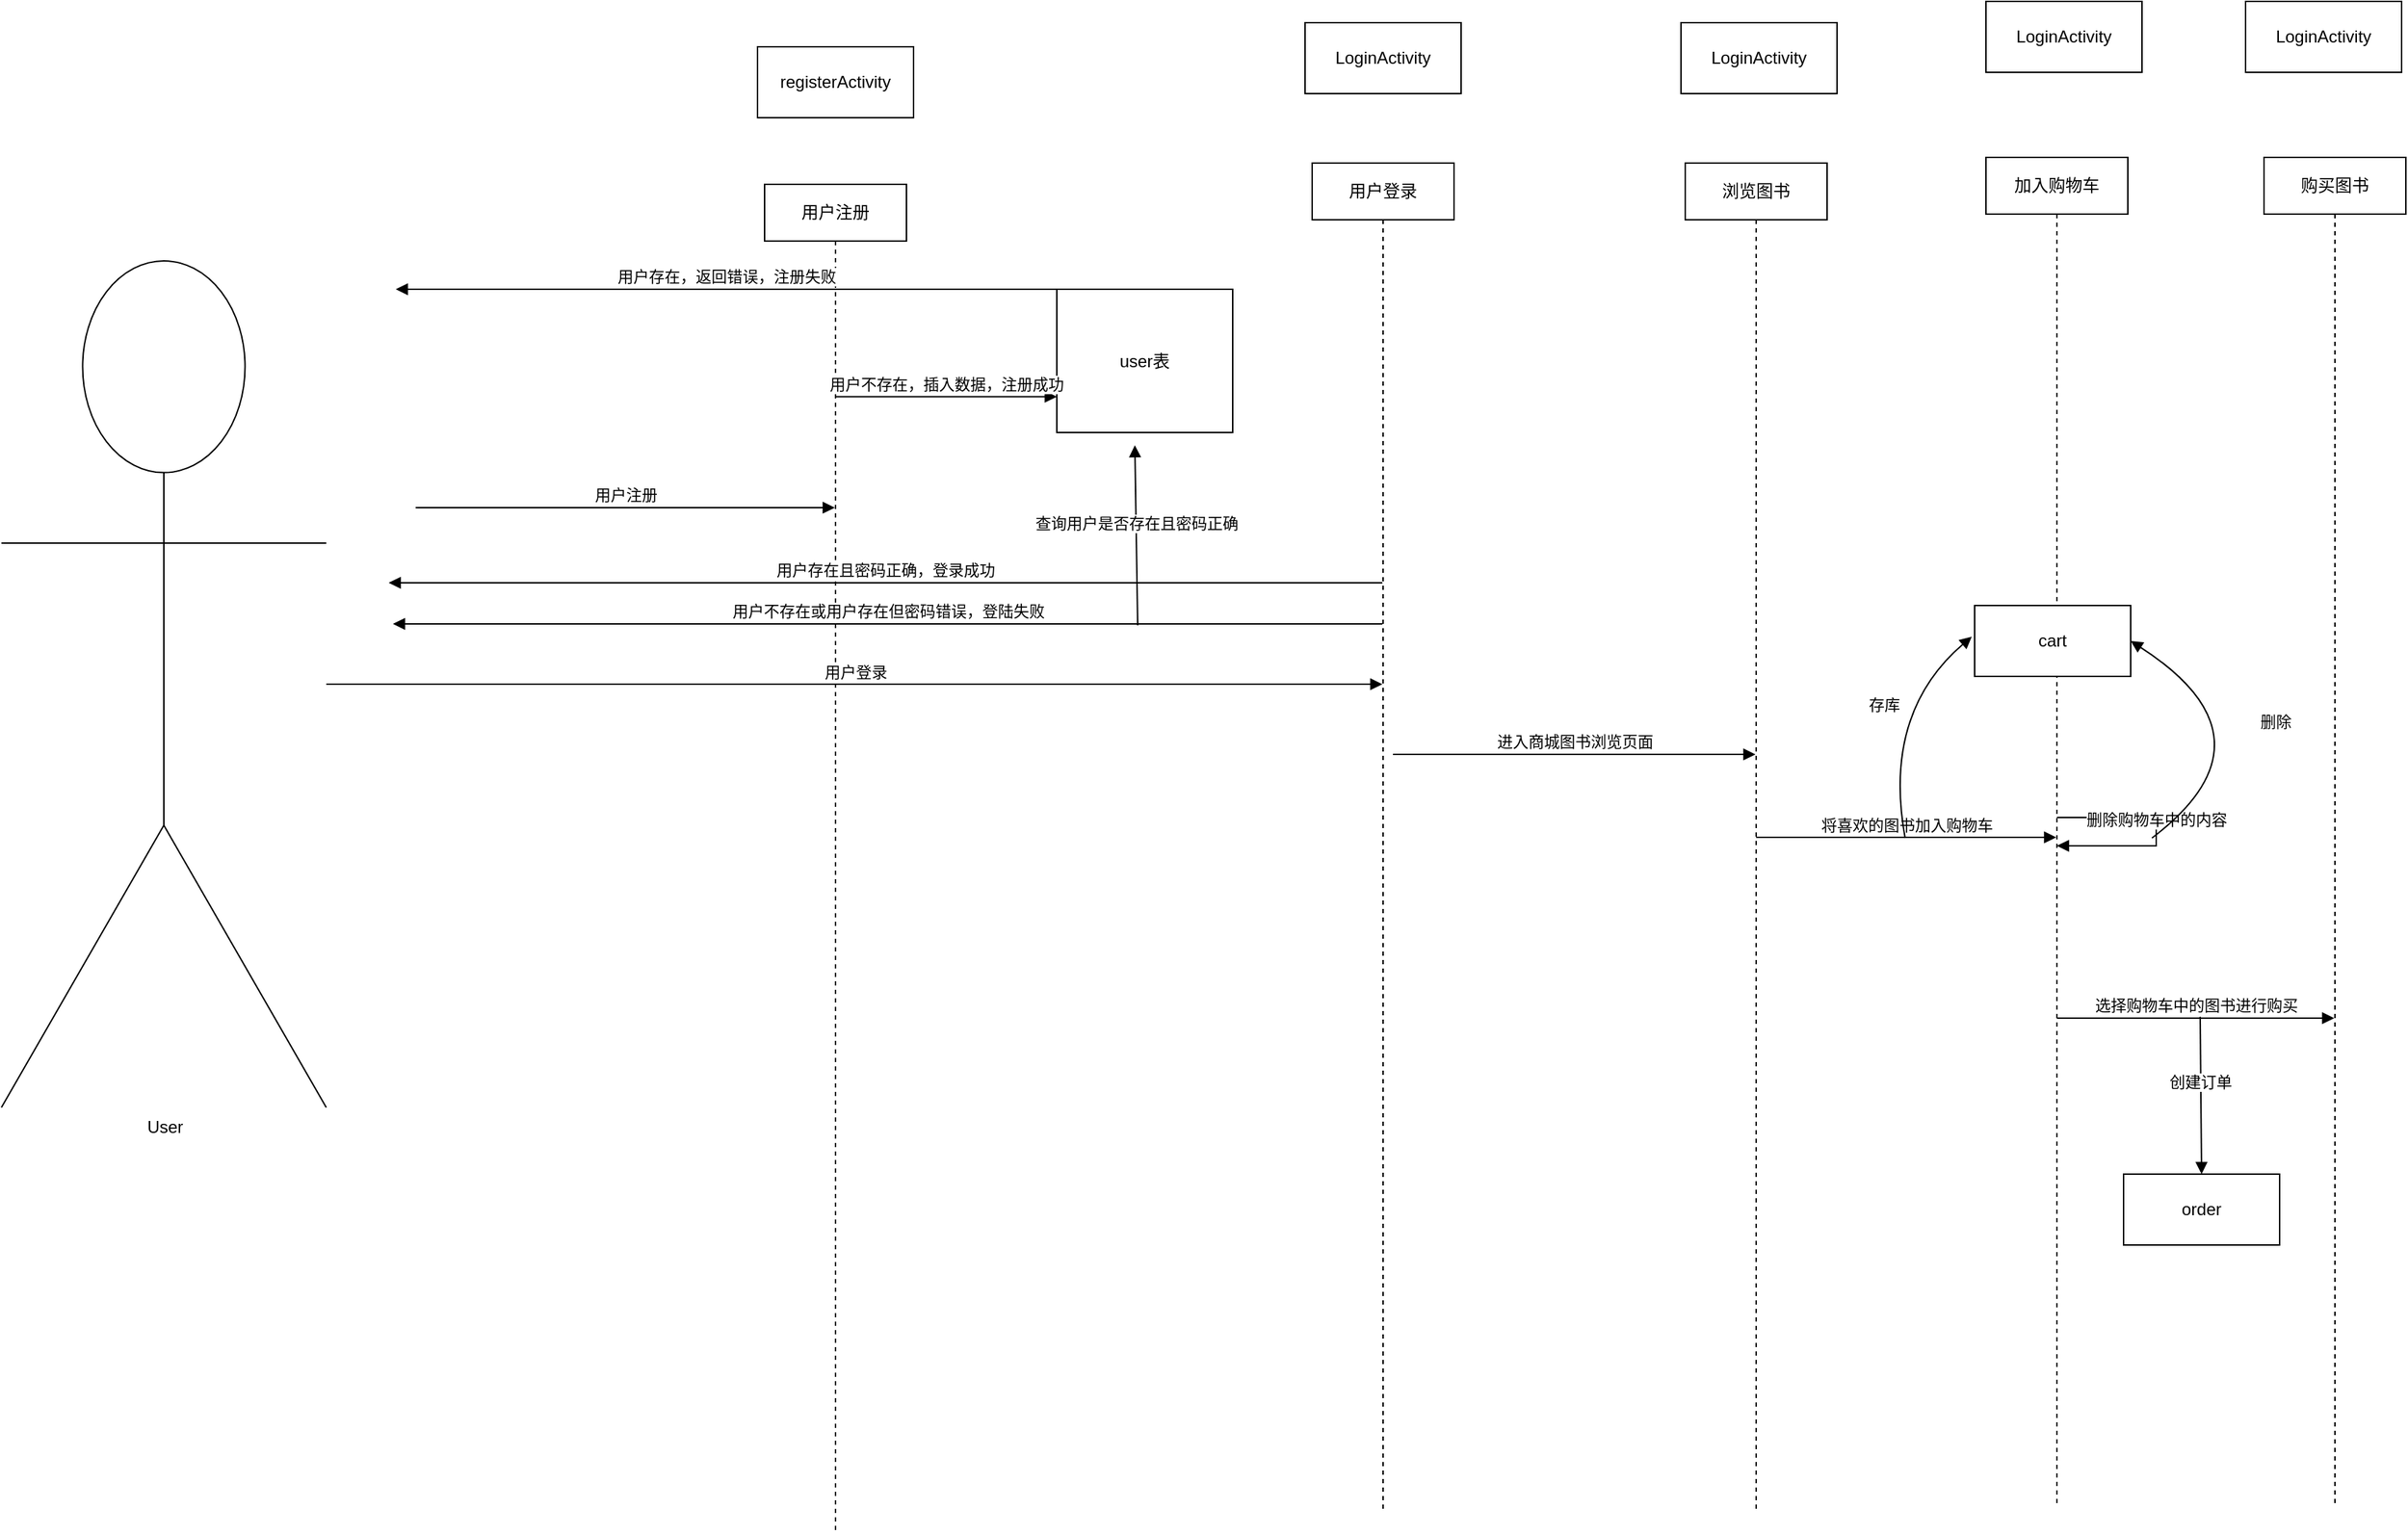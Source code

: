 <mxfile version="24.4.15" type="github">
  <diagram name="第 1 页" id="EKEbSNTzWzbHu82JW9sO">
    <mxGraphModel dx="4363" dy="810" grid="0" gridSize="10" guides="1" tooltips="1" connect="1" arrows="1" fold="1" page="0" pageScale="1" pageWidth="827" pageHeight="1169" background="none" math="0" shadow="0">
      <root>
        <mxCell id="0" />
        <mxCell id="1" parent="0" />
        <mxCell id="iYiQq3-fZmoMmVhn4vT--2" value="&lt;div&gt;&lt;span style=&quot;background-color: initial;&quot;&gt;用户注册&lt;/span&gt;&lt;br&gt;&lt;/div&gt;" style="shape=umlLifeline;perimeter=lifelinePerimeter;whiteSpace=wrap;html=1;container=1;dropTarget=0;collapsible=0;recursiveResize=0;outlineConnect=0;portConstraint=eastwest;newEdgeStyle={&quot;curved&quot;:0,&quot;rounded&quot;:0};fontColor=default;" vertex="1" parent="1">
          <mxGeometry x="-1153" y="1375" width="100" height="951" as="geometry" />
        </mxCell>
        <mxCell id="iYiQq3-fZmoMmVhn4vT--4" value="User" style="shape=umlActor;verticalLabelPosition=bottom;verticalAlign=top;html=1;fontColor=default;" vertex="1" parent="1">
          <mxGeometry x="-1691" y="1429" width="229" height="597" as="geometry" />
        </mxCell>
        <mxCell id="iYiQq3-fZmoMmVhn4vT--5" value="user表" style="html=1;whiteSpace=wrap;fontColor=default;" vertex="1" parent="1">
          <mxGeometry x="-947" y="1449" width="124" height="101" as="geometry" />
        </mxCell>
        <mxCell id="iYiQq3-fZmoMmVhn4vT--6" value="用户注册" style="html=1;verticalAlign=bottom;endArrow=block;curved=0;rounded=0;fontColor=default;" edge="1" parent="1" target="iYiQq3-fZmoMmVhn4vT--2">
          <mxGeometry width="80" relative="1" as="geometry">
            <mxPoint x="-1399" y="1603" as="sourcePoint" />
            <mxPoint x="-1319" y="1603" as="targetPoint" />
          </mxGeometry>
        </mxCell>
        <mxCell id="iYiQq3-fZmoMmVhn4vT--7" value="用户登录" style="shape=umlLifeline;perimeter=lifelinePerimeter;whiteSpace=wrap;html=1;container=1;dropTarget=0;collapsible=0;recursiveResize=0;outlineConnect=0;portConstraint=eastwest;newEdgeStyle={&quot;curved&quot;:0,&quot;rounded&quot;:0};fontColor=default;" vertex="1" parent="1">
          <mxGeometry x="-767" y="1360" width="100" height="951" as="geometry" />
        </mxCell>
        <mxCell id="iYiQq3-fZmoMmVhn4vT--10" value="用户登录" style="html=1;verticalAlign=bottom;endArrow=block;curved=0;rounded=0;fontColor=default;" edge="1" parent="1" source="iYiQq3-fZmoMmVhn4vT--4" target="iYiQq3-fZmoMmVhn4vT--7">
          <mxGeometry width="80" relative="1" as="geometry">
            <mxPoint x="-1252" y="1704" as="sourcePoint" />
            <mxPoint x="-1172" y="1704" as="targetPoint" />
          </mxGeometry>
        </mxCell>
        <mxCell id="iYiQq3-fZmoMmVhn4vT--11" value="用户不存在，插入数据，注册成功" style="html=1;verticalAlign=bottom;endArrow=block;curved=0;rounded=0;entryX=0;entryY=0.75;entryDx=0;entryDy=0;fontColor=default;" edge="1" parent="1" source="iYiQq3-fZmoMmVhn4vT--2" target="iYiQq3-fZmoMmVhn4vT--5">
          <mxGeometry width="80" relative="1" as="geometry">
            <mxPoint x="-1225" y="1614" as="sourcePoint" />
            <mxPoint x="-1145" y="1614" as="targetPoint" />
          </mxGeometry>
        </mxCell>
        <mxCell id="iYiQq3-fZmoMmVhn4vT--12" value="registerActivity" style="html=1;whiteSpace=wrap;fontColor=default;" vertex="1" parent="1">
          <mxGeometry x="-1158" y="1278" width="110" height="50" as="geometry" />
        </mxCell>
        <mxCell id="iYiQq3-fZmoMmVhn4vT--14" value="LoginActivity" style="html=1;whiteSpace=wrap;fontColor=default;" vertex="1" parent="1">
          <mxGeometry x="-772" y="1261" width="110" height="50" as="geometry" />
        </mxCell>
        <mxCell id="iYiQq3-fZmoMmVhn4vT--15" value="用户存在，返回错误，注册失败" style="html=1;verticalAlign=bottom;endArrow=block;curved=0;rounded=0;exitX=0;exitY=0;exitDx=0;exitDy=0;fontColor=default;" edge="1" parent="1" source="iYiQq3-fZmoMmVhn4vT--5">
          <mxGeometry width="80" relative="1" as="geometry">
            <mxPoint x="-1175" y="1612" as="sourcePoint" />
            <mxPoint x="-1413" y="1449" as="targetPoint" />
          </mxGeometry>
        </mxCell>
        <mxCell id="iYiQq3-fZmoMmVhn4vT--18" value="查询用户是否存在且密码正确" style="html=1;verticalAlign=bottom;endArrow=block;curved=0;rounded=0;fontColor=default;" edge="1" parent="1">
          <mxGeometry width="80" relative="1" as="geometry">
            <mxPoint x="-890" y="1686" as="sourcePoint" />
            <mxPoint x="-892" y="1559" as="targetPoint" />
          </mxGeometry>
        </mxCell>
        <mxCell id="iYiQq3-fZmoMmVhn4vT--20" value="用户存在且密码正确，登录成功" style="html=1;verticalAlign=bottom;endArrow=block;curved=0;rounded=0;" edge="1" parent="1" source="iYiQq3-fZmoMmVhn4vT--7">
          <mxGeometry width="80" relative="1" as="geometry">
            <mxPoint x="-888" y="1656" as="sourcePoint" />
            <mxPoint x="-1418" y="1656" as="targetPoint" />
          </mxGeometry>
        </mxCell>
        <mxCell id="iYiQq3-fZmoMmVhn4vT--21" value="用户不存在或用户存在但密码错误，登陆失败" style="html=1;verticalAlign=bottom;endArrow=block;curved=0;rounded=0;" edge="1" parent="1" source="iYiQq3-fZmoMmVhn4vT--7">
          <mxGeometry width="80" relative="1" as="geometry">
            <mxPoint x="-1123" y="1538" as="sourcePoint" />
            <mxPoint x="-1415" y="1685" as="targetPoint" />
          </mxGeometry>
        </mxCell>
        <mxCell id="iYiQq3-fZmoMmVhn4vT--22" value="浏览图书" style="shape=umlLifeline;perimeter=lifelinePerimeter;whiteSpace=wrap;html=1;container=1;dropTarget=0;collapsible=0;recursiveResize=0;outlineConnect=0;portConstraint=eastwest;newEdgeStyle={&quot;curved&quot;:0,&quot;rounded&quot;:0};fontColor=default;" vertex="1" parent="1">
          <mxGeometry x="-504" y="1360" width="100" height="951" as="geometry" />
        </mxCell>
        <mxCell id="iYiQq3-fZmoMmVhn4vT--23" value="加入购物车" style="shape=umlLifeline;perimeter=lifelinePerimeter;whiteSpace=wrap;html=1;container=1;dropTarget=0;collapsible=0;recursiveResize=0;outlineConnect=0;portConstraint=eastwest;newEdgeStyle={&quot;curved&quot;:0,&quot;rounded&quot;:0};fontColor=default;" vertex="1" parent="1">
          <mxGeometry x="-292" y="1356" width="100" height="951" as="geometry" />
        </mxCell>
        <mxCell id="iYiQq3-fZmoMmVhn4vT--24" value="购买图书" style="shape=umlLifeline;perimeter=lifelinePerimeter;whiteSpace=wrap;html=1;container=1;dropTarget=0;collapsible=0;recursiveResize=0;outlineConnect=0;portConstraint=eastwest;newEdgeStyle={&quot;curved&quot;:0,&quot;rounded&quot;:0};fontColor=default;" vertex="1" parent="1">
          <mxGeometry x="-96" y="1356" width="100" height="951" as="geometry" />
        </mxCell>
        <mxCell id="iYiQq3-fZmoMmVhn4vT--26" value="LoginActivity" style="html=1;whiteSpace=wrap;fontColor=default;" vertex="1" parent="1">
          <mxGeometry x="-507" y="1261" width="110" height="50" as="geometry" />
        </mxCell>
        <mxCell id="iYiQq3-fZmoMmVhn4vT--27" value="LoginActivity" style="html=1;whiteSpace=wrap;fontColor=default;" vertex="1" parent="1">
          <mxGeometry x="-292" y="1246" width="110" height="50" as="geometry" />
        </mxCell>
        <mxCell id="iYiQq3-fZmoMmVhn4vT--28" value="LoginActivity" style="html=1;whiteSpace=wrap;fontColor=default;" vertex="1" parent="1">
          <mxGeometry x="-109" y="1246" width="110" height="50" as="geometry" />
        </mxCell>
        <mxCell id="iYiQq3-fZmoMmVhn4vT--29" value="进入商城图书浏览页面" style="html=1;verticalAlign=bottom;endArrow=block;curved=0;rounded=0;" edge="1" parent="1" target="iYiQq3-fZmoMmVhn4vT--22">
          <mxGeometry width="80" relative="1" as="geometry">
            <mxPoint x="-710" y="1777" as="sourcePoint" />
            <mxPoint x="-653" y="1777" as="targetPoint" />
          </mxGeometry>
        </mxCell>
        <mxCell id="iYiQq3-fZmoMmVhn4vT--30" value="将喜欢的图书加入购物车" style="html=1;verticalAlign=bottom;endArrow=block;curved=0;rounded=0;" edge="1" parent="1" source="iYiQq3-fZmoMmVhn4vT--22" target="iYiQq3-fZmoMmVhn4vT--23">
          <mxGeometry width="80" relative="1" as="geometry">
            <mxPoint x="-388" y="1784" as="sourcePoint" />
            <mxPoint x="-308" y="1885" as="targetPoint" />
          </mxGeometry>
        </mxCell>
        <mxCell id="iYiQq3-fZmoMmVhn4vT--32" value="删除购物车中的内容" style="html=1;verticalAlign=bottom;endArrow=block;curved=0;rounded=0;" edge="1" parent="1" source="iYiQq3-fZmoMmVhn4vT--23" target="iYiQq3-fZmoMmVhn4vT--23">
          <mxGeometry width="80" relative="1" as="geometry">
            <mxPoint x="-210" y="1965" as="sourcePoint" />
            <mxPoint x="-130" y="1965" as="targetPoint" />
          </mxGeometry>
        </mxCell>
        <mxCell id="iYiQq3-fZmoMmVhn4vT--33" value="选择购物车中的图书进行购买" style="html=1;verticalAlign=bottom;endArrow=block;curved=0;rounded=0;" edge="1" parent="1" source="iYiQq3-fZmoMmVhn4vT--23" target="iYiQq3-fZmoMmVhn4vT--24">
          <mxGeometry width="80" relative="1" as="geometry">
            <mxPoint x="-127" y="1972" as="sourcePoint" />
            <mxPoint x="-135" y="1638" as="targetPoint" />
            <Array as="points">
              <mxPoint x="-147" y="1963" />
            </Array>
          </mxGeometry>
        </mxCell>
        <mxCell id="iYiQq3-fZmoMmVhn4vT--34" value="cart" style="html=1;whiteSpace=wrap;" vertex="1" parent="1">
          <mxGeometry x="-300" y="1672" width="110" height="50" as="geometry" />
        </mxCell>
        <mxCell id="iYiQq3-fZmoMmVhn4vT--35" value="order" style="html=1;whiteSpace=wrap;" vertex="1" parent="1">
          <mxGeometry x="-195" y="2073" width="110" height="50" as="geometry" />
        </mxCell>
        <mxCell id="iYiQq3-fZmoMmVhn4vT--38" value="存库" style="html=1;verticalAlign=bottom;endArrow=block;curved=1;rounded=0;" edge="1" parent="1">
          <mxGeometry width="80" relative="1" as="geometry">
            <mxPoint x="-349" y="1836" as="sourcePoint" />
            <mxPoint x="-302" y="1694" as="targetPoint" />
            <Array as="points">
              <mxPoint x="-365" y="1748" />
            </Array>
          </mxGeometry>
        </mxCell>
        <mxCell id="iYiQq3-fZmoMmVhn4vT--40" value="删除" style="html=1;verticalAlign=bottom;endArrow=block;curved=1;rounded=0;entryX=1;entryY=0.5;entryDx=0;entryDy=0;" edge="1" parent="1" target="iYiQq3-fZmoMmVhn4vT--34">
          <mxGeometry width="80" relative="1" as="geometry">
            <mxPoint x="-175" y="1836" as="sourcePoint" />
            <mxPoint x="-164" y="1702" as="targetPoint" />
            <Array as="points">
              <mxPoint x="-83" y="1766" />
            </Array>
          </mxGeometry>
        </mxCell>
        <mxCell id="iYiQq3-fZmoMmVhn4vT--41" value="创建订单" style="html=1;verticalAlign=bottom;endArrow=block;curved=0;rounded=0;entryX=0.5;entryY=0;entryDx=0;entryDy=0;" edge="1" parent="1" target="iYiQq3-fZmoMmVhn4vT--35">
          <mxGeometry width="80" relative="1" as="geometry">
            <mxPoint x="-141" y="1962" as="sourcePoint" />
            <mxPoint x="-190" y="1979" as="targetPoint" />
          </mxGeometry>
        </mxCell>
      </root>
    </mxGraphModel>
  </diagram>
</mxfile>
